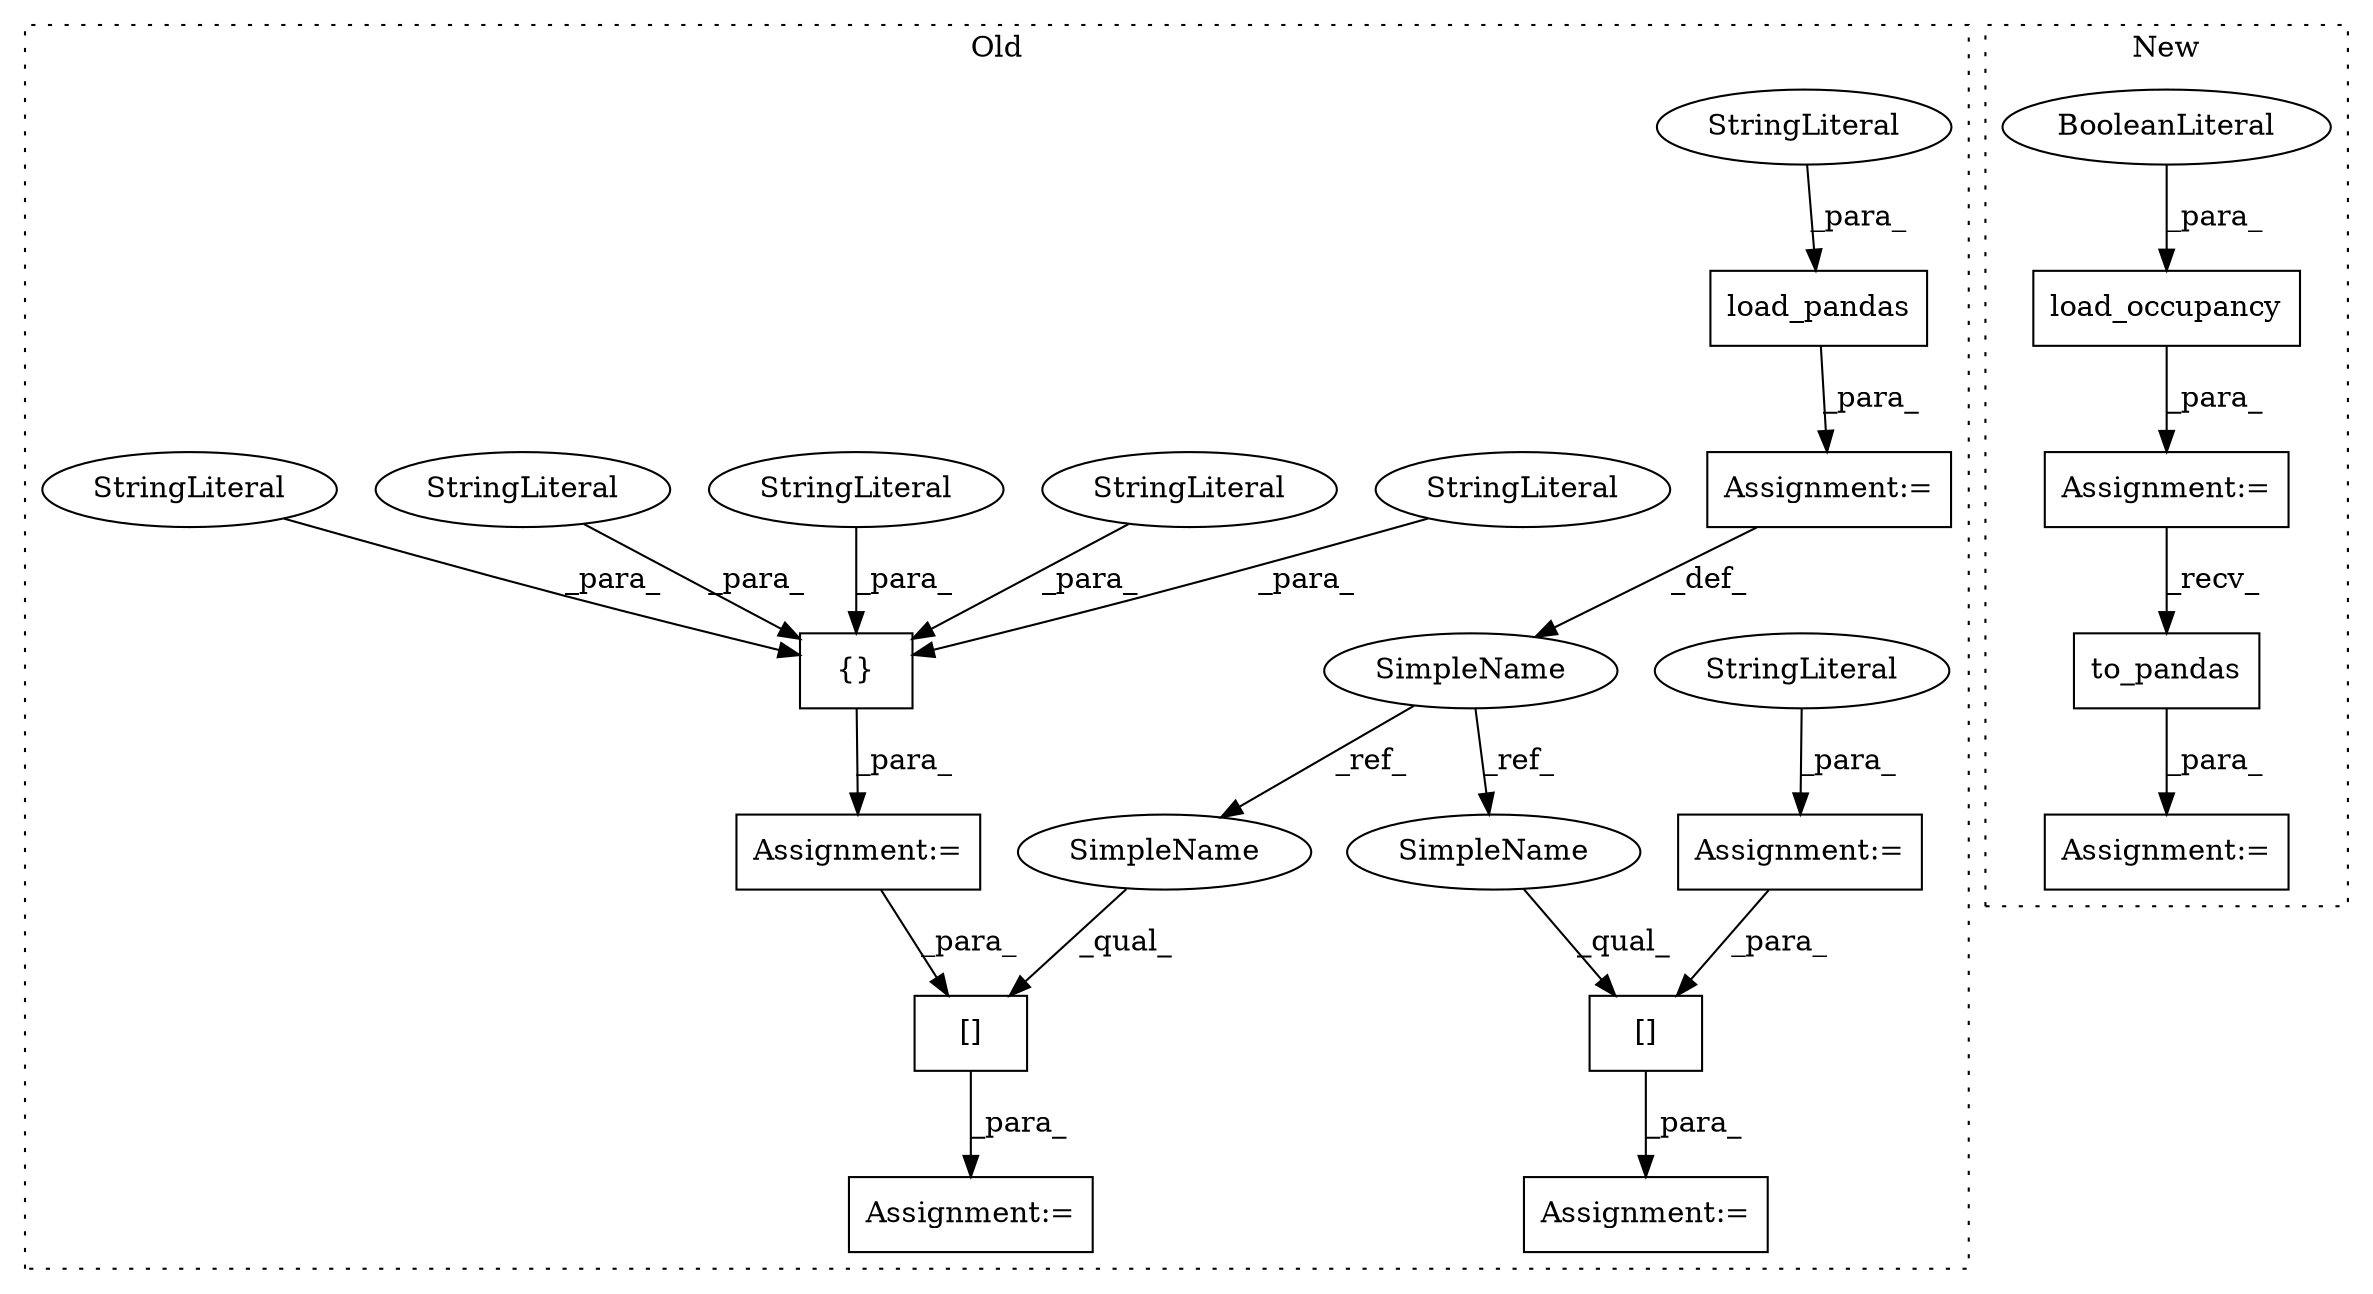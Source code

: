 digraph G {
subgraph cluster0 {
1 [label="{}" a="4" s="5085,5144" l="1,1" shape="box"];
4 [label="StringLiteral" a="45" s="5134" l="10" shape="ellipse"];
5 [label="StringLiteral" a="45" s="5120" l="7" shape="ellipse"];
6 [label="StringLiteral" a="45" s="5100" l="19" shape="ellipse"];
7 [label="StringLiteral" a="45" s="5128" l="5" shape="ellipse"];
8 [label="StringLiteral" a="45" s="5086" l="13" shape="ellipse"];
9 [label="Assignment:=" a="7" s="5072" l="1" shape="box"];
11 [label="Assignment:=" a="7" s="5152" l="1" shape="box"];
12 [label="Assignment:=" a="7" s="5004" l="1" shape="box"];
13 [label="Assignment:=" a="7" s="5291" l="27" shape="box"];
15 [label="Assignment:=" a="7" s="5046" l="1" shape="box"];
16 [label="StringLiteral" a="45" s="5047" l="11" shape="ellipse"];
17 [label="load_pandas" a="32" s="5010,5033" l="12,1" shape="box"];
18 [label="[]" a="2" s="5153,5164" l="3,1" shape="box"];
19 [label="SimpleName" a="42" s="5002" l="2" shape="ellipse"];
20 [label="[]" a="2" s="5299,5308" l="3,1" shape="box"];
22 [label="StringLiteral" a="45" s="5022" l="11" shape="ellipse"];
23 [label="SimpleName" a="42" s="5153" l="2" shape="ellipse"];
24 [label="SimpleName" a="42" s="5299" l="2" shape="ellipse"];
label = "Old";
style="dotted";
}
subgraph cluster1 {
2 [label="load_occupancy" a="32" s="5495,5514" l="15,1" shape="box"];
3 [label="BooleanLiteral" a="9" s="5510" l="4" shape="ellipse"];
10 [label="Assignment:=" a="7" s="5541" l="2" shape="box"];
14 [label="to_pandas" a="32" s="5548" l="11" shape="box"];
21 [label="Assignment:=" a="7" s="5494" l="1" shape="box"];
label = "New";
style="dotted";
}
1 -> 9 [label="_para_"];
2 -> 21 [label="_para_"];
3 -> 2 [label="_para_"];
4 -> 1 [label="_para_"];
5 -> 1 [label="_para_"];
6 -> 1 [label="_para_"];
7 -> 1 [label="_para_"];
8 -> 1 [label="_para_"];
9 -> 18 [label="_para_"];
12 -> 19 [label="_def_"];
14 -> 10 [label="_para_"];
15 -> 20 [label="_para_"];
16 -> 15 [label="_para_"];
17 -> 12 [label="_para_"];
18 -> 11 [label="_para_"];
19 -> 24 [label="_ref_"];
19 -> 23 [label="_ref_"];
20 -> 13 [label="_para_"];
21 -> 14 [label="_recv_"];
22 -> 17 [label="_para_"];
23 -> 18 [label="_qual_"];
24 -> 20 [label="_qual_"];
}